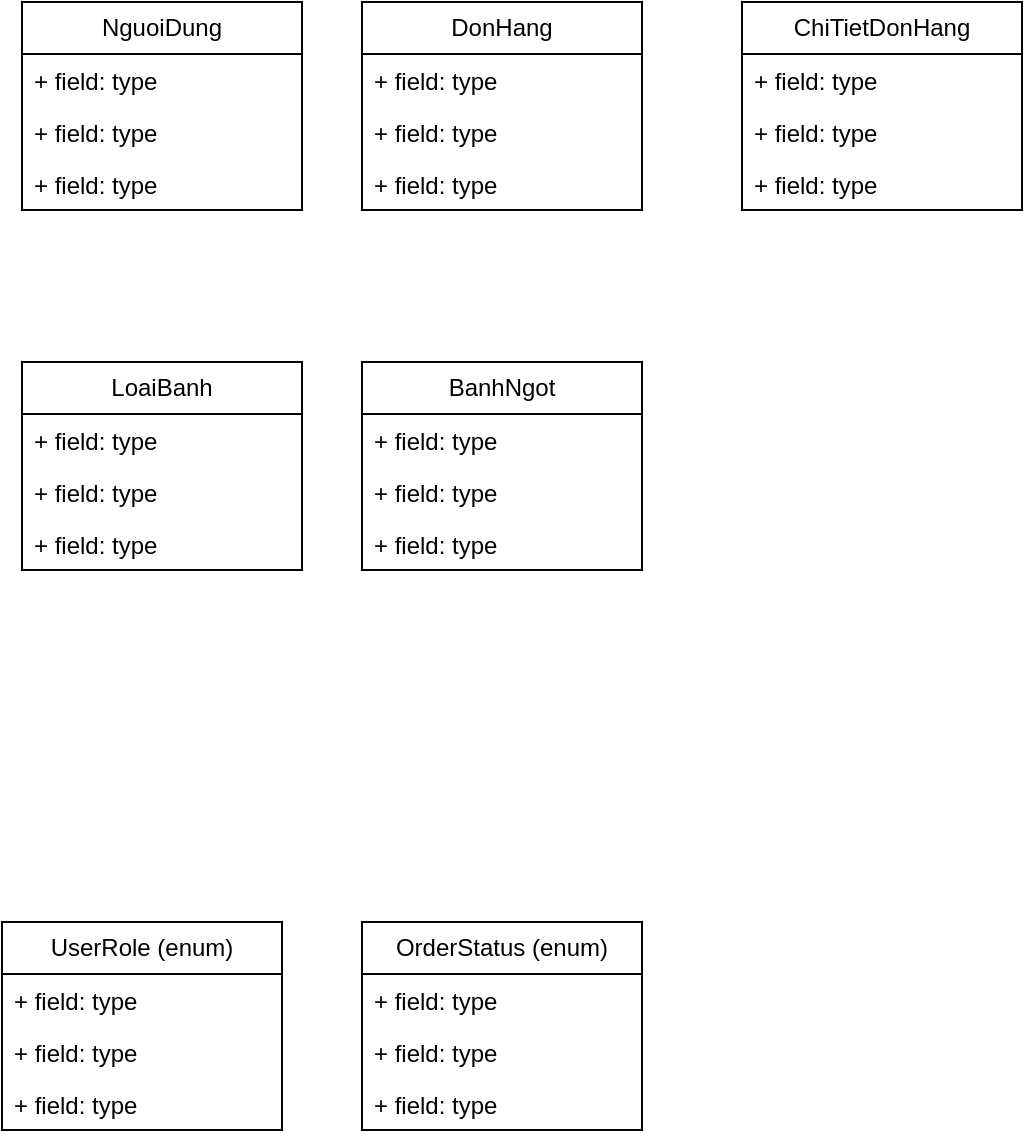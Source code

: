 <mxfile version="28.2.5" pages="2">
  <diagram name="Class Diagram" id="rx6eu9dnCA7HaRfjW0jg">
    <mxGraphModel dx="1665" dy="751" grid="1" gridSize="10" guides="1" tooltips="1" connect="1" arrows="1" fold="1" page="1" pageScale="1" pageWidth="850" pageHeight="1100" math="0" shadow="0">
      <root>
        <mxCell id="0" />
        <mxCell id="1" parent="0" />
        <mxCell id="fMhcA3Eb7mBHnPsGReJI-1" value="BanhNgot" style="swimlane;fontStyle=0;childLayout=stackLayout;horizontal=1;startSize=26;fillColor=none;horizontalStack=0;resizeParent=1;resizeParentMax=0;resizeLast=0;collapsible=1;marginBottom=0;whiteSpace=wrap;html=1;" vertex="1" parent="1">
          <mxGeometry x="220" y="260" width="140" height="104" as="geometry" />
        </mxCell>
        <mxCell id="fMhcA3Eb7mBHnPsGReJI-2" value="+ field: type" style="text;strokeColor=none;fillColor=none;align=left;verticalAlign=top;spacingLeft=4;spacingRight=4;overflow=hidden;rotatable=0;points=[[0,0.5],[1,0.5]];portConstraint=eastwest;whiteSpace=wrap;html=1;" vertex="1" parent="fMhcA3Eb7mBHnPsGReJI-1">
          <mxGeometry y="26" width="140" height="26" as="geometry" />
        </mxCell>
        <mxCell id="fMhcA3Eb7mBHnPsGReJI-3" value="+ field: type" style="text;strokeColor=none;fillColor=none;align=left;verticalAlign=top;spacingLeft=4;spacingRight=4;overflow=hidden;rotatable=0;points=[[0,0.5],[1,0.5]];portConstraint=eastwest;whiteSpace=wrap;html=1;" vertex="1" parent="fMhcA3Eb7mBHnPsGReJI-1">
          <mxGeometry y="52" width="140" height="26" as="geometry" />
        </mxCell>
        <mxCell id="fMhcA3Eb7mBHnPsGReJI-4" value="+ field: type" style="text;strokeColor=none;fillColor=none;align=left;verticalAlign=top;spacingLeft=4;spacingRight=4;overflow=hidden;rotatable=0;points=[[0,0.5],[1,0.5]];portConstraint=eastwest;whiteSpace=wrap;html=1;" vertex="1" parent="fMhcA3Eb7mBHnPsGReJI-1">
          <mxGeometry y="78" width="140" height="26" as="geometry" />
        </mxCell>
        <mxCell id="fMhcA3Eb7mBHnPsGReJI-5" value="&lt;div&gt;NguoiDung&lt;/div&gt;" style="swimlane;fontStyle=0;childLayout=stackLayout;horizontal=1;startSize=26;fillColor=none;horizontalStack=0;resizeParent=1;resizeParentMax=0;resizeLast=0;collapsible=1;marginBottom=0;whiteSpace=wrap;html=1;" vertex="1" parent="1">
          <mxGeometry x="50" y="80" width="140" height="104" as="geometry" />
        </mxCell>
        <mxCell id="fMhcA3Eb7mBHnPsGReJI-6" value="+ field: type" style="text;strokeColor=none;fillColor=none;align=left;verticalAlign=top;spacingLeft=4;spacingRight=4;overflow=hidden;rotatable=0;points=[[0,0.5],[1,0.5]];portConstraint=eastwest;whiteSpace=wrap;html=1;" vertex="1" parent="fMhcA3Eb7mBHnPsGReJI-5">
          <mxGeometry y="26" width="140" height="26" as="geometry" />
        </mxCell>
        <mxCell id="fMhcA3Eb7mBHnPsGReJI-7" value="+ field: type" style="text;strokeColor=none;fillColor=none;align=left;verticalAlign=top;spacingLeft=4;spacingRight=4;overflow=hidden;rotatable=0;points=[[0,0.5],[1,0.5]];portConstraint=eastwest;whiteSpace=wrap;html=1;" vertex="1" parent="fMhcA3Eb7mBHnPsGReJI-5">
          <mxGeometry y="52" width="140" height="26" as="geometry" />
        </mxCell>
        <mxCell id="fMhcA3Eb7mBHnPsGReJI-8" value="+ field: type" style="text;strokeColor=none;fillColor=none;align=left;verticalAlign=top;spacingLeft=4;spacingRight=4;overflow=hidden;rotatable=0;points=[[0,0.5],[1,0.5]];portConstraint=eastwest;whiteSpace=wrap;html=1;" vertex="1" parent="fMhcA3Eb7mBHnPsGReJI-5">
          <mxGeometry y="78" width="140" height="26" as="geometry" />
        </mxCell>
        <mxCell id="fMhcA3Eb7mBHnPsGReJI-13" value="LoaiBanh" style="swimlane;fontStyle=0;childLayout=stackLayout;horizontal=1;startSize=26;fillColor=none;horizontalStack=0;resizeParent=1;resizeParentMax=0;resizeLast=0;collapsible=1;marginBottom=0;whiteSpace=wrap;html=1;" vertex="1" parent="1">
          <mxGeometry x="50" y="260" width="140" height="104" as="geometry" />
        </mxCell>
        <mxCell id="fMhcA3Eb7mBHnPsGReJI-14" value="+ field: type" style="text;strokeColor=none;fillColor=none;align=left;verticalAlign=top;spacingLeft=4;spacingRight=4;overflow=hidden;rotatable=0;points=[[0,0.5],[1,0.5]];portConstraint=eastwest;whiteSpace=wrap;html=1;" vertex="1" parent="fMhcA3Eb7mBHnPsGReJI-13">
          <mxGeometry y="26" width="140" height="26" as="geometry" />
        </mxCell>
        <mxCell id="fMhcA3Eb7mBHnPsGReJI-15" value="+ field: type" style="text;strokeColor=none;fillColor=none;align=left;verticalAlign=top;spacingLeft=4;spacingRight=4;overflow=hidden;rotatable=0;points=[[0,0.5],[1,0.5]];portConstraint=eastwest;whiteSpace=wrap;html=1;" vertex="1" parent="fMhcA3Eb7mBHnPsGReJI-13">
          <mxGeometry y="52" width="140" height="26" as="geometry" />
        </mxCell>
        <mxCell id="fMhcA3Eb7mBHnPsGReJI-16" value="+ field: type" style="text;strokeColor=none;fillColor=none;align=left;verticalAlign=top;spacingLeft=4;spacingRight=4;overflow=hidden;rotatable=0;points=[[0,0.5],[1,0.5]];portConstraint=eastwest;whiteSpace=wrap;html=1;" vertex="1" parent="fMhcA3Eb7mBHnPsGReJI-13">
          <mxGeometry y="78" width="140" height="26" as="geometry" />
        </mxCell>
        <mxCell id="fMhcA3Eb7mBHnPsGReJI-17" value="DonHang" style="swimlane;fontStyle=0;childLayout=stackLayout;horizontal=1;startSize=26;fillColor=none;horizontalStack=0;resizeParent=1;resizeParentMax=0;resizeLast=0;collapsible=1;marginBottom=0;whiteSpace=wrap;html=1;" vertex="1" parent="1">
          <mxGeometry x="220" y="80" width="140" height="104" as="geometry" />
        </mxCell>
        <mxCell id="fMhcA3Eb7mBHnPsGReJI-18" value="+ field: type" style="text;strokeColor=none;fillColor=none;align=left;verticalAlign=top;spacingLeft=4;spacingRight=4;overflow=hidden;rotatable=0;points=[[0,0.5],[1,0.5]];portConstraint=eastwest;whiteSpace=wrap;html=1;" vertex="1" parent="fMhcA3Eb7mBHnPsGReJI-17">
          <mxGeometry y="26" width="140" height="26" as="geometry" />
        </mxCell>
        <mxCell id="fMhcA3Eb7mBHnPsGReJI-19" value="+ field: type" style="text;strokeColor=none;fillColor=none;align=left;verticalAlign=top;spacingLeft=4;spacingRight=4;overflow=hidden;rotatable=0;points=[[0,0.5],[1,0.5]];portConstraint=eastwest;whiteSpace=wrap;html=1;" vertex="1" parent="fMhcA3Eb7mBHnPsGReJI-17">
          <mxGeometry y="52" width="140" height="26" as="geometry" />
        </mxCell>
        <mxCell id="fMhcA3Eb7mBHnPsGReJI-20" value="+ field: type" style="text;strokeColor=none;fillColor=none;align=left;verticalAlign=top;spacingLeft=4;spacingRight=4;overflow=hidden;rotatable=0;points=[[0,0.5],[1,0.5]];portConstraint=eastwest;whiteSpace=wrap;html=1;" vertex="1" parent="fMhcA3Eb7mBHnPsGReJI-17">
          <mxGeometry y="78" width="140" height="26" as="geometry" />
        </mxCell>
        <mxCell id="fMhcA3Eb7mBHnPsGReJI-21" value="ChiTietDonHang" style="swimlane;fontStyle=0;childLayout=stackLayout;horizontal=1;startSize=26;fillColor=none;horizontalStack=0;resizeParent=1;resizeParentMax=0;resizeLast=0;collapsible=1;marginBottom=0;whiteSpace=wrap;html=1;" vertex="1" parent="1">
          <mxGeometry x="410" y="80" width="140" height="104" as="geometry" />
        </mxCell>
        <mxCell id="fMhcA3Eb7mBHnPsGReJI-22" value="+ field: type" style="text;strokeColor=none;fillColor=none;align=left;verticalAlign=top;spacingLeft=4;spacingRight=4;overflow=hidden;rotatable=0;points=[[0,0.5],[1,0.5]];portConstraint=eastwest;whiteSpace=wrap;html=1;" vertex="1" parent="fMhcA3Eb7mBHnPsGReJI-21">
          <mxGeometry y="26" width="140" height="26" as="geometry" />
        </mxCell>
        <mxCell id="fMhcA3Eb7mBHnPsGReJI-23" value="+ field: type" style="text;strokeColor=none;fillColor=none;align=left;verticalAlign=top;spacingLeft=4;spacingRight=4;overflow=hidden;rotatable=0;points=[[0,0.5],[1,0.5]];portConstraint=eastwest;whiteSpace=wrap;html=1;" vertex="1" parent="fMhcA3Eb7mBHnPsGReJI-21">
          <mxGeometry y="52" width="140" height="26" as="geometry" />
        </mxCell>
        <mxCell id="fMhcA3Eb7mBHnPsGReJI-24" value="+ field: type" style="text;strokeColor=none;fillColor=none;align=left;verticalAlign=top;spacingLeft=4;spacingRight=4;overflow=hidden;rotatable=0;points=[[0,0.5],[1,0.5]];portConstraint=eastwest;whiteSpace=wrap;html=1;" vertex="1" parent="fMhcA3Eb7mBHnPsGReJI-21">
          <mxGeometry y="78" width="140" height="26" as="geometry" />
        </mxCell>
        <mxCell id="fMhcA3Eb7mBHnPsGReJI-25" value="UserRole (enum)" style="swimlane;fontStyle=0;childLayout=stackLayout;horizontal=1;startSize=26;fillColor=none;horizontalStack=0;resizeParent=1;resizeParentMax=0;resizeLast=0;collapsible=1;marginBottom=0;whiteSpace=wrap;html=1;" vertex="1" parent="1">
          <mxGeometry x="40" y="540" width="140" height="104" as="geometry" />
        </mxCell>
        <mxCell id="fMhcA3Eb7mBHnPsGReJI-26" value="+ field: type" style="text;strokeColor=none;fillColor=none;align=left;verticalAlign=top;spacingLeft=4;spacingRight=4;overflow=hidden;rotatable=0;points=[[0,0.5],[1,0.5]];portConstraint=eastwest;whiteSpace=wrap;html=1;" vertex="1" parent="fMhcA3Eb7mBHnPsGReJI-25">
          <mxGeometry y="26" width="140" height="26" as="geometry" />
        </mxCell>
        <mxCell id="fMhcA3Eb7mBHnPsGReJI-27" value="+ field: type" style="text;strokeColor=none;fillColor=none;align=left;verticalAlign=top;spacingLeft=4;spacingRight=4;overflow=hidden;rotatable=0;points=[[0,0.5],[1,0.5]];portConstraint=eastwest;whiteSpace=wrap;html=1;" vertex="1" parent="fMhcA3Eb7mBHnPsGReJI-25">
          <mxGeometry y="52" width="140" height="26" as="geometry" />
        </mxCell>
        <mxCell id="fMhcA3Eb7mBHnPsGReJI-28" value="+ field: type" style="text;strokeColor=none;fillColor=none;align=left;verticalAlign=top;spacingLeft=4;spacingRight=4;overflow=hidden;rotatable=0;points=[[0,0.5],[1,0.5]];portConstraint=eastwest;whiteSpace=wrap;html=1;" vertex="1" parent="fMhcA3Eb7mBHnPsGReJI-25">
          <mxGeometry y="78" width="140" height="26" as="geometry" />
        </mxCell>
        <mxCell id="fMhcA3Eb7mBHnPsGReJI-29" value="&lt;p style=&quot;white-space: pre-wrap;&quot; dir=&quot;auto&quot;&gt;OrderStatus (enum)&lt;/p&gt;" style="swimlane;fontStyle=0;childLayout=stackLayout;horizontal=1;startSize=26;fillColor=none;horizontalStack=0;resizeParent=1;resizeParentMax=0;resizeLast=0;collapsible=1;marginBottom=0;whiteSpace=wrap;html=1;" vertex="1" parent="1">
          <mxGeometry x="220" y="540" width="140" height="104" as="geometry" />
        </mxCell>
        <mxCell id="fMhcA3Eb7mBHnPsGReJI-30" value="+ field: type" style="text;strokeColor=none;fillColor=none;align=left;verticalAlign=top;spacingLeft=4;spacingRight=4;overflow=hidden;rotatable=0;points=[[0,0.5],[1,0.5]];portConstraint=eastwest;whiteSpace=wrap;html=1;" vertex="1" parent="fMhcA3Eb7mBHnPsGReJI-29">
          <mxGeometry y="26" width="140" height="26" as="geometry" />
        </mxCell>
        <mxCell id="fMhcA3Eb7mBHnPsGReJI-31" value="+ field: type" style="text;strokeColor=none;fillColor=none;align=left;verticalAlign=top;spacingLeft=4;spacingRight=4;overflow=hidden;rotatable=0;points=[[0,0.5],[1,0.5]];portConstraint=eastwest;whiteSpace=wrap;html=1;" vertex="1" parent="fMhcA3Eb7mBHnPsGReJI-29">
          <mxGeometry y="52" width="140" height="26" as="geometry" />
        </mxCell>
        <mxCell id="fMhcA3Eb7mBHnPsGReJI-32" value="+ field: type" style="text;strokeColor=none;fillColor=none;align=left;verticalAlign=top;spacingLeft=4;spacingRight=4;overflow=hidden;rotatable=0;points=[[0,0.5],[1,0.5]];portConstraint=eastwest;whiteSpace=wrap;html=1;" vertex="1" parent="fMhcA3Eb7mBHnPsGReJI-29">
          <mxGeometry y="78" width="140" height="26" as="geometry" />
        </mxCell>
      </root>
    </mxGraphModel>
  </diagram>
  <diagram id="NwHwf_TGXXabgQ0-stJR" name="Chức năng cơ bản">
    <mxGraphModel dx="1388" dy="626" grid="1" gridSize="10" guides="1" tooltips="1" connect="1" arrows="1" fold="1" page="1" pageScale="1" pageWidth="850" pageHeight="1100" math="0" shadow="0">
      <root>
        <mxCell id="0" />
        <mxCell id="1" parent="0" />
        <mxCell id="5ALPwlrNF5PAIuuslNE_-1" value="" style="shape=umlActor;verticalLabelPosition=bottom;verticalAlign=top;html=1;outlineConnect=0;" vertex="1" parent="1">
          <mxGeometry x="390" y="70" width="30" height="60" as="geometry" />
        </mxCell>
        <mxCell id="5ALPwlrNF5PAIuuslNE_-2" value="" style="shape=umlActor;verticalLabelPosition=bottom;verticalAlign=top;html=1;outlineConnect=0;" vertex="1" parent="1">
          <mxGeometry x="130" y="180" width="30" height="60" as="geometry" />
        </mxCell>
        <mxCell id="5ALPwlrNF5PAIuuslNE_-3" value="" style="shape=umlActor;verticalLabelPosition=bottom;verticalAlign=top;html=1;outlineConnect=0;" vertex="1" parent="1">
          <mxGeometry x="390" y="180" width="30" height="60" as="geometry" />
        </mxCell>
        <mxCell id="5ALPwlrNF5PAIuuslNE_-4" value="" style="shape=umlActor;verticalLabelPosition=bottom;verticalAlign=top;html=1;outlineConnect=0;" vertex="1" parent="1">
          <mxGeometry x="650" y="180" width="30" height="60" as="geometry" />
        </mxCell>
        <mxCell id="5ALPwlrNF5PAIuuslNE_-7" value="" style="endArrow=classic;html=1;rounded=0;exitX=0.5;exitY=0;exitDx=0;exitDy=0;exitPerimeter=0;entryX=0.5;entryY=0.5;entryDx=0;entryDy=0;entryPerimeter=0;" edge="1" parent="1" source="5ALPwlrNF5PAIuuslNE_-2" target="5ALPwlrNF5PAIuuslNE_-1">
          <mxGeometry width="50" height="50" relative="1" as="geometry">
            <mxPoint x="190" y="300" as="sourcePoint" />
            <mxPoint x="240" y="250" as="targetPoint" />
          </mxGeometry>
        </mxCell>
        <mxCell id="5ALPwlrNF5PAIuuslNE_-8" value="" style="endArrow=classic;html=1;rounded=0;exitX=0.5;exitY=0;exitDx=0;exitDy=0;exitPerimeter=0;entryX=0.5;entryY=0.5;entryDx=0;entryDy=0;entryPerimeter=0;" edge="1" parent="1" source="5ALPwlrNF5PAIuuslNE_-3" target="5ALPwlrNF5PAIuuslNE_-1">
          <mxGeometry width="50" height="50" relative="1" as="geometry">
            <mxPoint x="490" y="220" as="sourcePoint" />
            <mxPoint x="540" y="170" as="targetPoint" />
          </mxGeometry>
        </mxCell>
        <mxCell id="5ALPwlrNF5PAIuuslNE_-10" value="Người dùng" style="text;html=1;align=center;verticalAlign=middle;resizable=0;points=[];autosize=1;strokeColor=none;fillColor=none;" vertex="1" parent="1">
          <mxGeometry x="360" y="30" width="90" height="30" as="geometry" />
        </mxCell>
        <mxCell id="5ALPwlrNF5PAIuuslNE_-11" value="" style="endArrow=classic;html=1;rounded=0;entryX=0.5;entryY=0.5;entryDx=0;entryDy=0;entryPerimeter=0;exitX=0.5;exitY=0;exitDx=0;exitDy=0;exitPerimeter=0;" edge="1" parent="1" source="5ALPwlrNF5PAIuuslNE_-4" target="5ALPwlrNF5PAIuuslNE_-1">
          <mxGeometry width="50" height="50" relative="1" as="geometry">
            <mxPoint x="720" y="270" as="sourcePoint" />
            <mxPoint x="770" y="220" as="targetPoint" />
          </mxGeometry>
        </mxCell>
        <mxCell id="5ALPwlrNF5PAIuuslNE_-12" value="List" style="swimlane;fontStyle=0;childLayout=stackLayout;horizontal=1;startSize=30;horizontalStack=0;resizeParent=1;resizeParentMax=0;resizeLast=0;collapsible=1;marginBottom=0;whiteSpace=wrap;html=1;" vertex="1" parent="1">
          <mxGeometry x="40" y="340" width="207.5" height="160" as="geometry" />
        </mxCell>
        <mxCell id="5ALPwlrNF5PAIuuslNE_-13" value="- Xem danh sách bánh" style="text;strokeColor=none;fillColor=none;align=left;verticalAlign=middle;spacingLeft=4;spacingRight=4;overflow=hidden;points=[[0,0.5],[1,0.5]];portConstraint=eastwest;rotatable=0;whiteSpace=wrap;html=1;" vertex="1" parent="5ALPwlrNF5PAIuuslNE_-12">
          <mxGeometry y="30" width="207.5" height="30" as="geometry" />
        </mxCell>
        <mxCell id="5ALPwlrNF5PAIuuslNE_-14" value="- Xem chi tiết bánh" style="text;strokeColor=none;fillColor=none;align=left;verticalAlign=middle;spacingLeft=4;spacingRight=4;overflow=hidden;points=[[0,0.5],[1,0.5]];portConstraint=eastwest;rotatable=0;whiteSpace=wrap;html=1;" vertex="1" parent="5ALPwlrNF5PAIuuslNE_-12">
          <mxGeometry y="60" width="207.5" height="30" as="geometry" />
        </mxCell>
        <mxCell id="5ALPwlrNF5PAIuuslNE_-15" value="- Thêm bánh vào giỏ hàng, xóa bánh khỏi giỏ hàng" style="text;strokeColor=none;fillColor=none;align=left;verticalAlign=middle;spacingLeft=4;spacingRight=4;overflow=hidden;points=[[0,0.5],[1,0.5]];portConstraint=eastwest;rotatable=0;whiteSpace=wrap;html=1;" vertex="1" parent="5ALPwlrNF5PAIuuslNE_-12">
          <mxGeometry y="90" width="207.5" height="40" as="geometry" />
        </mxCell>
        <mxCell id="5ALPwlrNF5PAIuuslNE_-20" value="- Đăng ký tài khoản khi mua bánh" style="text;strokeColor=none;fillColor=none;align=left;verticalAlign=middle;spacingLeft=4;spacingRight=4;overflow=hidden;points=[[0,0.5],[1,0.5]];portConstraint=eastwest;rotatable=0;whiteSpace=wrap;html=1;" vertex="1" parent="5ALPwlrNF5PAIuuslNE_-12">
          <mxGeometry y="130" width="207.5" height="30" as="geometry" />
        </mxCell>
        <mxCell id="5ALPwlrNF5PAIuuslNE_-16" value="" style="endArrow=classic;html=1;rounded=0;exitX=0.5;exitY=0;exitDx=0;exitDy=0;entryX=0.5;entryY=0.5;entryDx=0;entryDy=0;entryPerimeter=0;" edge="1" parent="1" source="5ALPwlrNF5PAIuuslNE_-12" target="5ALPwlrNF5PAIuuslNE_-2">
          <mxGeometry width="50" height="50" relative="1" as="geometry">
            <mxPoint x="145" y="330" as="sourcePoint" />
            <mxPoint x="340" y="330" as="targetPoint" />
          </mxGeometry>
        </mxCell>
        <mxCell id="5ALPwlrNF5PAIuuslNE_-17" value="Guest" style="text;html=1;align=center;verticalAlign=middle;resizable=0;points=[];autosize=1;strokeColor=none;fillColor=none;" vertex="1" parent="1">
          <mxGeometry x="115" y="138" width="60" height="30" as="geometry" />
        </mxCell>
        <mxCell id="5ALPwlrNF5PAIuuslNE_-18" value="Customer" style="text;html=1;align=center;verticalAlign=middle;resizable=0;points=[];autosize=1;strokeColor=none;fillColor=none;" vertex="1" parent="1">
          <mxGeometry x="400" y="140" width="80" height="30" as="geometry" />
        </mxCell>
        <mxCell id="5ALPwlrNF5PAIuuslNE_-19" value="Admin" style="text;html=1;align=center;verticalAlign=middle;resizable=0;points=[];autosize=1;strokeColor=none;fillColor=none;" vertex="1" parent="1">
          <mxGeometry x="635" y="138" width="60" height="30" as="geometry" />
        </mxCell>
        <mxCell id="5ALPwlrNF5PAIuuslNE_-21" value="List" style="swimlane;fontStyle=0;childLayout=stackLayout;horizontal=1;startSize=30;horizontalStack=0;resizeParent=1;resizeParentMax=0;resizeLast=0;collapsible=1;marginBottom=0;whiteSpace=wrap;html=1;" vertex="1" parent="1">
          <mxGeometry x="301.25" y="340" width="207.5" height="100" as="geometry" />
        </mxCell>
        <mxCell id="5ALPwlrNF5PAIuuslNE_-22" value="- Thanh toán giỏ hàng" style="text;strokeColor=none;fillColor=none;align=left;verticalAlign=middle;spacingLeft=4;spacingRight=4;overflow=hidden;points=[[0,0.5],[1,0.5]];portConstraint=eastwest;rotatable=0;whiteSpace=wrap;html=1;" vertex="1" parent="5ALPwlrNF5PAIuuslNE_-21">
          <mxGeometry y="30" width="207.5" height="30" as="geometry" />
        </mxCell>
        <mxCell id="5ALPwlrNF5PAIuuslNE_-23" value="- Gửi email khi thanh toán thành công" style="text;strokeColor=none;fillColor=none;align=left;verticalAlign=middle;spacingLeft=4;spacingRight=4;overflow=hidden;points=[[0,0.5],[1,0.5]];portConstraint=eastwest;rotatable=0;whiteSpace=wrap;html=1;" vertex="1" parent="5ALPwlrNF5PAIuuslNE_-21">
          <mxGeometry y="60" width="207.5" height="40" as="geometry" />
        </mxCell>
        <mxCell id="5ALPwlrNF5PAIuuslNE_-26" value="" style="endArrow=classic;html=1;rounded=0;exitX=0.5;exitY=0;exitDx=0;exitDy=0;entryX=0.5;entryY=0.5;entryDx=0;entryDy=0;entryPerimeter=0;" edge="1" parent="1" source="5ALPwlrNF5PAIuuslNE_-21" target="5ALPwlrNF5PAIuuslNE_-3">
          <mxGeometry width="50" height="50" relative="1" as="geometry">
            <mxPoint x="350" y="330" as="sourcePoint" />
            <mxPoint x="400" y="280" as="targetPoint" />
          </mxGeometry>
        </mxCell>
        <mxCell id="5ALPwlrNF5PAIuuslNE_-27" value="" style="endArrow=classic;html=1;rounded=0;entryX=0.75;entryY=0.1;entryDx=0;entryDy=0;entryPerimeter=0;exitX=0.25;exitY=0.1;exitDx=0;exitDy=0;exitPerimeter=0;" edge="1" parent="1" source="5ALPwlrNF5PAIuuslNE_-3" target="5ALPwlrNF5PAIuuslNE_-2">
          <mxGeometry width="50" height="50" relative="1" as="geometry">
            <mxPoint x="260" y="300" as="sourcePoint" />
            <mxPoint x="310" y="250" as="targetPoint" />
          </mxGeometry>
        </mxCell>
        <mxCell id="5ALPwlrNF5PAIuuslNE_-28" value="List" style="swimlane;fontStyle=0;childLayout=stackLayout;horizontal=1;startSize=30;horizontalStack=0;resizeParent=1;resizeParentMax=0;resizeLast=0;collapsible=1;marginBottom=0;whiteSpace=wrap;html=1;" vertex="1" parent="1">
          <mxGeometry x="561.25" y="340" width="207.5" height="200" as="geometry" />
        </mxCell>
        <mxCell id="5ALPwlrNF5PAIuuslNE_-29" value="- Quản lý thông tin sản phẩm/loại sản phẩm" style="text;strokeColor=none;fillColor=none;align=left;verticalAlign=middle;spacingLeft=4;spacingRight=4;overflow=hidden;points=[[0,0.5],[1,0.5]];portConstraint=eastwest;rotatable=0;whiteSpace=wrap;html=1;" vertex="1" parent="5ALPwlrNF5PAIuuslNE_-28">
          <mxGeometry y="30" width="207.5" height="50" as="geometry" />
        </mxCell>
        <mxCell id="5ALPwlrNF5PAIuuslNE_-30" value="- Quản lý thông tin tài khoản người dùng" style="text;strokeColor=none;fillColor=none;align=left;verticalAlign=middle;spacingLeft=4;spacingRight=4;overflow=hidden;points=[[0,0.5],[1,0.5]];portConstraint=eastwest;rotatable=0;whiteSpace=wrap;html=1;" vertex="1" parent="5ALPwlrNF5PAIuuslNE_-28">
          <mxGeometry y="80" width="207.5" height="40" as="geometry" />
        </mxCell>
        <mxCell id="5ALPwlrNF5PAIuuslNE_-34" value="- Quản lý thông tin đơn hàng trực tuyến" style="text;strokeColor=none;fillColor=none;align=left;verticalAlign=middle;spacingLeft=4;spacingRight=4;overflow=hidden;points=[[0,0.5],[1,0.5]];portConstraint=eastwest;rotatable=0;whiteSpace=wrap;html=1;" vertex="1" parent="5ALPwlrNF5PAIuuslNE_-28">
          <mxGeometry y="120" width="207.5" height="40" as="geometry" />
        </mxCell>
        <mxCell id="5ALPwlrNF5PAIuuslNE_-35" value="- Quản lý thông tin đơn hàng trực tuyến" style="text;strokeColor=none;fillColor=none;align=left;verticalAlign=middle;spacingLeft=4;spacingRight=4;overflow=hidden;points=[[0,0.5],[1,0.5]];portConstraint=eastwest;rotatable=0;whiteSpace=wrap;html=1;" vertex="1" parent="5ALPwlrNF5PAIuuslNE_-28">
          <mxGeometry y="160" width="207.5" height="40" as="geometry" />
        </mxCell>
        <mxCell id="5ALPwlrNF5PAIuuslNE_-31" value="" style="endArrow=classic;html=1;rounded=0;exitX=0.5;exitY=0;exitDx=0;exitDy=0;entryX=0.5;entryY=0.5;entryDx=0;entryDy=0;entryPerimeter=0;" edge="1" parent="1" source="5ALPwlrNF5PAIuuslNE_-28" target="5ALPwlrNF5PAIuuslNE_-4">
          <mxGeometry width="50" height="50" relative="1" as="geometry">
            <mxPoint x="630" y="320" as="sourcePoint" />
            <mxPoint x="680" y="270" as="targetPoint" />
          </mxGeometry>
        </mxCell>
        <mxCell id="5ALPwlrNF5PAIuuslNE_-32" value="" style="endArrow=classic;html=1;rounded=0;entryX=0.75;entryY=0.1;entryDx=0;entryDy=0;entryPerimeter=0;exitX=0.25;exitY=0.1;exitDx=0;exitDy=0;exitPerimeter=0;" edge="1" parent="1" source="5ALPwlrNF5PAIuuslNE_-4" target="5ALPwlrNF5PAIuuslNE_-3">
          <mxGeometry width="50" height="50" relative="1" as="geometry">
            <mxPoint x="490" y="310" as="sourcePoint" />
            <mxPoint x="540" y="260" as="targetPoint" />
          </mxGeometry>
        </mxCell>
      </root>
    </mxGraphModel>
  </diagram>
</mxfile>
